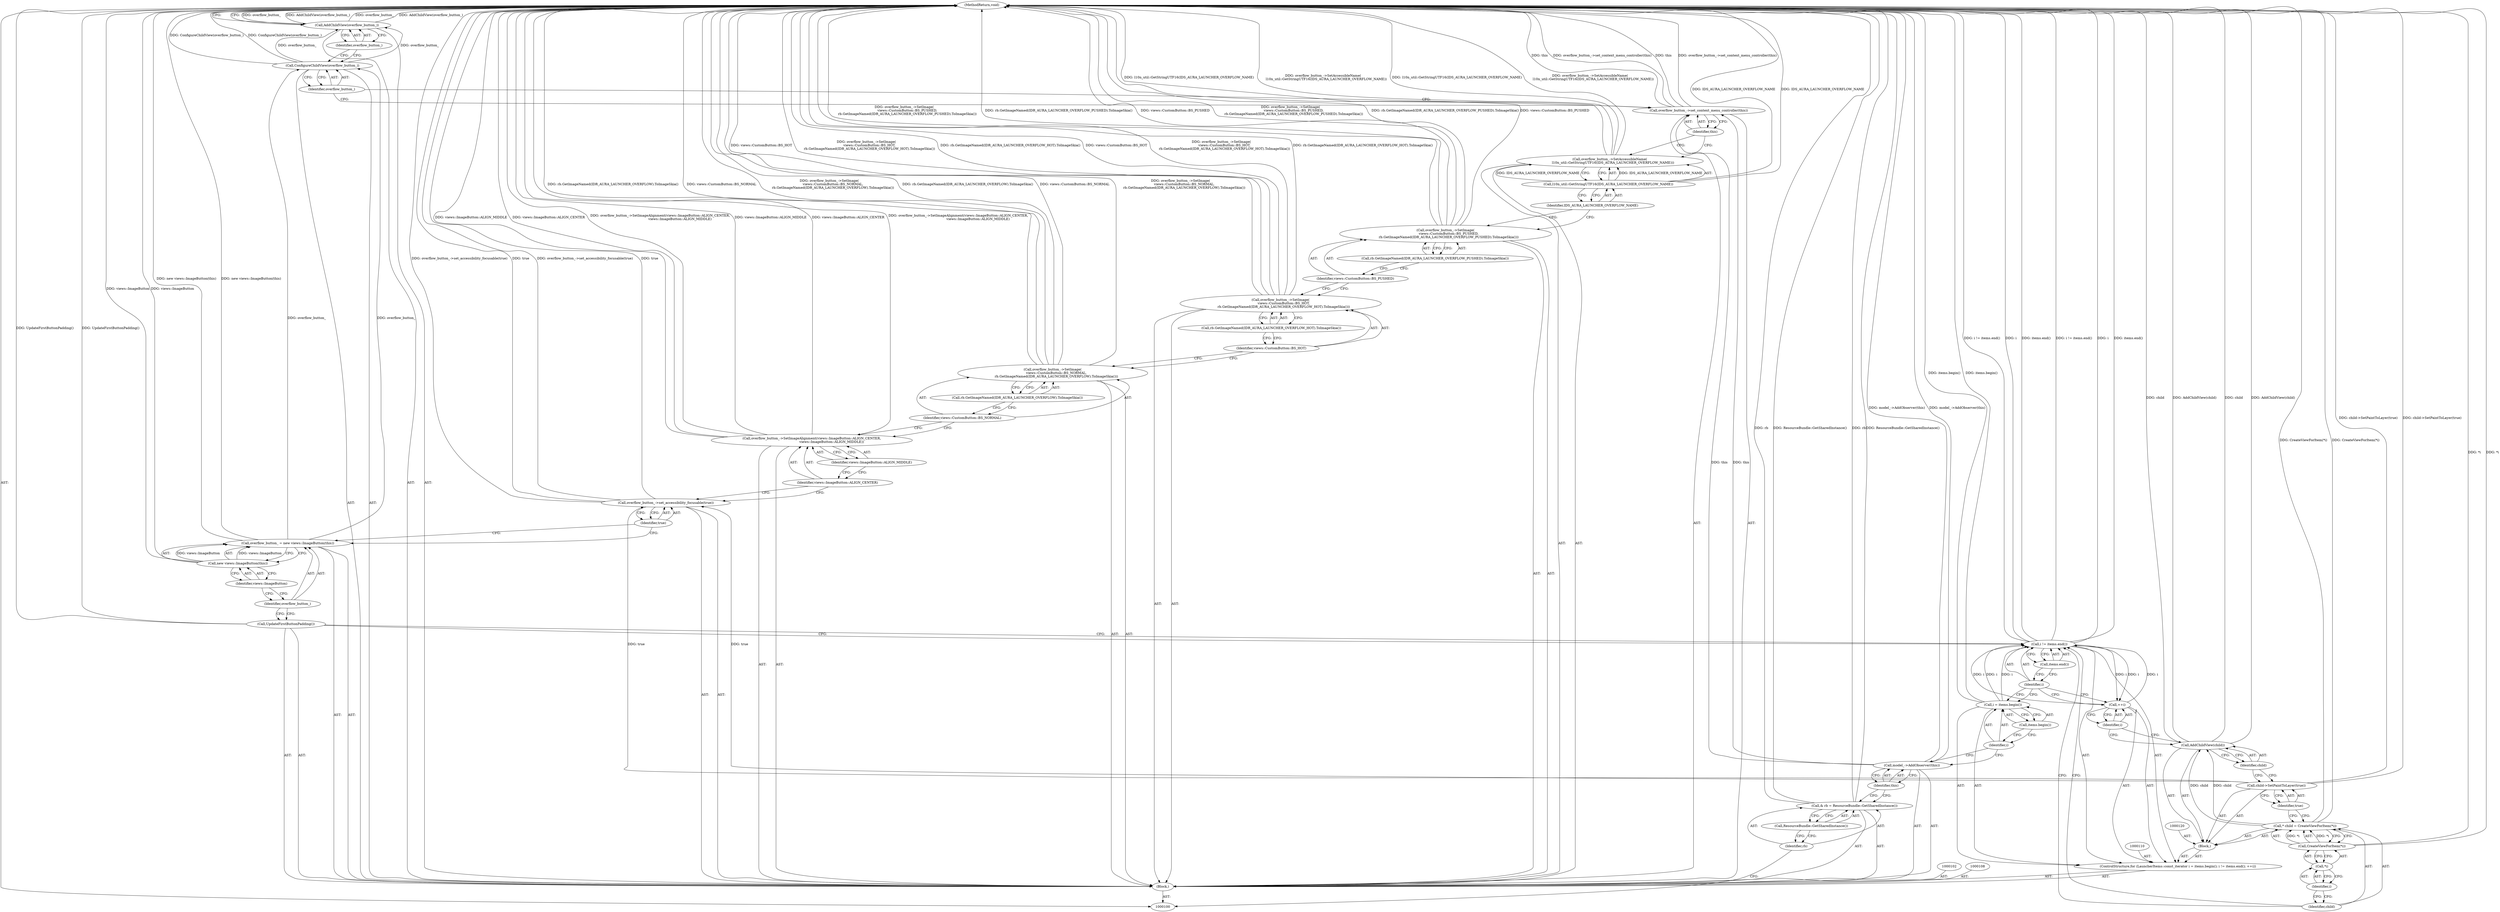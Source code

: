 digraph "0_Chrome_3475f5e448ddf5e48888f3d0563245cc46e3c98b_2" {
"1000158" [label="(MethodReturn,void)"];
"1000101" [label="(Block,)"];
"1000129" [label="(Identifier,child)"];
"1000128" [label="(Call,AddChildView(child))"];
"1000130" [label="(Call,UpdateFirstButtonPadding())"];
"1000133" [label="(Call,new views::ImageButton(this))"];
"1000134" [label="(Identifier,views::ImageButton)"];
"1000131" [label="(Call,overflow_button_ = new views::ImageButton(this))"];
"1000132" [label="(Identifier,overflow_button_)"];
"1000135" [label="(Call,overflow_button_->set_accessibility_focusable(true))"];
"1000136" [label="(Identifier,true)"];
"1000137" [label="(Call,overflow_button_->SetImageAlignment(views::ImageButton::ALIGN_CENTER,\n                                      views::ImageButton::ALIGN_MIDDLE))"];
"1000138" [label="(Identifier,views::ImageButton::ALIGN_CENTER)"];
"1000139" [label="(Identifier,views::ImageButton::ALIGN_MIDDLE)"];
"1000140" [label="(Call,overflow_button_->SetImage(\n       views::CustomButton::BS_NORMAL,\n       rb.GetImageNamed(IDR_AURA_LAUNCHER_OVERFLOW).ToImageSkia()))"];
"1000141" [label="(Identifier,views::CustomButton::BS_NORMAL)"];
"1000103" [label="(Call,& rb = ResourceBundle::GetSharedInstance())"];
"1000104" [label="(Identifier,rb)"];
"1000105" [label="(Call,ResourceBundle::GetSharedInstance())"];
"1000142" [label="(Call,rb.GetImageNamed(IDR_AURA_LAUNCHER_OVERFLOW).ToImageSkia())"];
"1000143" [label="(Call,overflow_button_->SetImage(\n      views::CustomButton::BS_HOT,\n      rb.GetImageNamed(IDR_AURA_LAUNCHER_OVERFLOW_HOT).ToImageSkia()))"];
"1000144" [label="(Identifier,views::CustomButton::BS_HOT)"];
"1000145" [label="(Call,rb.GetImageNamed(IDR_AURA_LAUNCHER_OVERFLOW_HOT).ToImageSkia())"];
"1000146" [label="(Call,overflow_button_->SetImage(\n      views::CustomButton::BS_PUSHED,\n      rb.GetImageNamed(IDR_AURA_LAUNCHER_OVERFLOW_PUSHED).ToImageSkia()))"];
"1000147" [label="(Identifier,views::CustomButton::BS_PUSHED)"];
"1000148" [label="(Call,rb.GetImageNamed(IDR_AURA_LAUNCHER_OVERFLOW_PUSHED).ToImageSkia())"];
"1000149" [label="(Call,overflow_button_->SetAccessibleName(\n      l10n_util::GetStringUTF16(IDS_AURA_LAUNCHER_OVERFLOW_NAME)))"];
"1000151" [label="(Identifier,IDS_AURA_LAUNCHER_OVERFLOW_NAME)"];
"1000150" [label="(Call,l10n_util::GetStringUTF16(IDS_AURA_LAUNCHER_OVERFLOW_NAME))"];
"1000152" [label="(Call,overflow_button_->set_context_menu_controller(this))"];
"1000153" [label="(Identifier,this)"];
"1000106" [label="(Call,model_->AddObserver(this))"];
"1000107" [label="(Identifier,this)"];
"1000154" [label="(Call,ConfigureChildView(overflow_button_))"];
"1000155" [label="(Identifier,overflow_button_)"];
"1000157" [label="(Identifier,overflow_button_)"];
"1000156" [label="(Call,AddChildView(overflow_button_))"];
"1000109" [label="(ControlStructure,for (LauncherItems::const_iterator i = items.begin(); i != items.end(); ++i))"];
"1000111" [label="(Call,i = items.begin())"];
"1000112" [label="(Identifier,i)"];
"1000113" [label="(Call,items.begin())"];
"1000114" [label="(Call,i != items.end())"];
"1000115" [label="(Identifier,i)"];
"1000116" [label="(Call,items.end())"];
"1000117" [label="(Call,++i)"];
"1000118" [label="(Identifier,i)"];
"1000121" [label="(Call,* child = CreateViewForItem(*i))"];
"1000122" [label="(Identifier,child)"];
"1000123" [label="(Call,CreateViewForItem(*i))"];
"1000119" [label="(Block,)"];
"1000124" [label="(Call,*i)"];
"1000125" [label="(Identifier,i)"];
"1000127" [label="(Identifier,true)"];
"1000126" [label="(Call,child->SetPaintToLayer(true))"];
"1000158" -> "1000100"  [label="AST: "];
"1000158" -> "1000156"  [label="CFG: "];
"1000140" -> "1000158"  [label="DDG: rb.GetImageNamed(IDR_AURA_LAUNCHER_OVERFLOW).ToImageSkia()"];
"1000140" -> "1000158"  [label="DDG: views::CustomButton::BS_NORMAL"];
"1000140" -> "1000158"  [label="DDG: overflow_button_->SetImage(\n       views::CustomButton::BS_NORMAL,\n       rb.GetImageNamed(IDR_AURA_LAUNCHER_OVERFLOW).ToImageSkia())"];
"1000150" -> "1000158"  [label="DDG: IDS_AURA_LAUNCHER_OVERFLOW_NAME"];
"1000156" -> "1000158"  [label="DDG: overflow_button_"];
"1000156" -> "1000158"  [label="DDG: AddChildView(overflow_button_)"];
"1000103" -> "1000158"  [label="DDG: rb"];
"1000103" -> "1000158"  [label="DDG: ResourceBundle::GetSharedInstance()"];
"1000114" -> "1000158"  [label="DDG: i != items.end()"];
"1000114" -> "1000158"  [label="DDG: i"];
"1000114" -> "1000158"  [label="DDG: items.end()"];
"1000152" -> "1000158"  [label="DDG: this"];
"1000152" -> "1000158"  [label="DDG: overflow_button_->set_context_menu_controller(this)"];
"1000131" -> "1000158"  [label="DDG: new views::ImageButton(this)"];
"1000154" -> "1000158"  [label="DDG: ConfigureChildView(overflow_button_)"];
"1000149" -> "1000158"  [label="DDG: l10n_util::GetStringUTF16(IDS_AURA_LAUNCHER_OVERFLOW_NAME)"];
"1000149" -> "1000158"  [label="DDG: overflow_button_->SetAccessibleName(\n      l10n_util::GetStringUTF16(IDS_AURA_LAUNCHER_OVERFLOW_NAME))"];
"1000146" -> "1000158"  [label="DDG: overflow_button_->SetImage(\n      views::CustomButton::BS_PUSHED,\n      rb.GetImageNamed(IDR_AURA_LAUNCHER_OVERFLOW_PUSHED).ToImageSkia())"];
"1000146" -> "1000158"  [label="DDG: rb.GetImageNamed(IDR_AURA_LAUNCHER_OVERFLOW_PUSHED).ToImageSkia()"];
"1000146" -> "1000158"  [label="DDG: views::CustomButton::BS_PUSHED"];
"1000130" -> "1000158"  [label="DDG: UpdateFirstButtonPadding()"];
"1000126" -> "1000158"  [label="DDG: child->SetPaintToLayer(true)"];
"1000121" -> "1000158"  [label="DDG: CreateViewForItem(*i)"];
"1000137" -> "1000158"  [label="DDG: views::ImageButton::ALIGN_MIDDLE"];
"1000137" -> "1000158"  [label="DDG: views::ImageButton::ALIGN_CENTER"];
"1000137" -> "1000158"  [label="DDG: overflow_button_->SetImageAlignment(views::ImageButton::ALIGN_CENTER,\n                                      views::ImageButton::ALIGN_MIDDLE)"];
"1000128" -> "1000158"  [label="DDG: child"];
"1000128" -> "1000158"  [label="DDG: AddChildView(child)"];
"1000143" -> "1000158"  [label="DDG: views::CustomButton::BS_HOT"];
"1000143" -> "1000158"  [label="DDG: overflow_button_->SetImage(\n      views::CustomButton::BS_HOT,\n      rb.GetImageNamed(IDR_AURA_LAUNCHER_OVERFLOW_HOT).ToImageSkia())"];
"1000143" -> "1000158"  [label="DDG: rb.GetImageNamed(IDR_AURA_LAUNCHER_OVERFLOW_HOT).ToImageSkia()"];
"1000133" -> "1000158"  [label="DDG: views::ImageButton"];
"1000135" -> "1000158"  [label="DDG: overflow_button_->set_accessibility_focusable(true)"];
"1000135" -> "1000158"  [label="DDG: true"];
"1000111" -> "1000158"  [label="DDG: items.begin()"];
"1000106" -> "1000158"  [label="DDG: model_->AddObserver(this)"];
"1000123" -> "1000158"  [label="DDG: *i"];
"1000101" -> "1000100"  [label="AST: "];
"1000102" -> "1000101"  [label="AST: "];
"1000103" -> "1000101"  [label="AST: "];
"1000106" -> "1000101"  [label="AST: "];
"1000108" -> "1000101"  [label="AST: "];
"1000109" -> "1000101"  [label="AST: "];
"1000130" -> "1000101"  [label="AST: "];
"1000131" -> "1000101"  [label="AST: "];
"1000135" -> "1000101"  [label="AST: "];
"1000137" -> "1000101"  [label="AST: "];
"1000140" -> "1000101"  [label="AST: "];
"1000143" -> "1000101"  [label="AST: "];
"1000146" -> "1000101"  [label="AST: "];
"1000149" -> "1000101"  [label="AST: "];
"1000152" -> "1000101"  [label="AST: "];
"1000154" -> "1000101"  [label="AST: "];
"1000156" -> "1000101"  [label="AST: "];
"1000129" -> "1000128"  [label="AST: "];
"1000129" -> "1000126"  [label="CFG: "];
"1000128" -> "1000129"  [label="CFG: "];
"1000128" -> "1000119"  [label="AST: "];
"1000128" -> "1000129"  [label="CFG: "];
"1000129" -> "1000128"  [label="AST: "];
"1000118" -> "1000128"  [label="CFG: "];
"1000128" -> "1000158"  [label="DDG: child"];
"1000128" -> "1000158"  [label="DDG: AddChildView(child)"];
"1000121" -> "1000128"  [label="DDG: child"];
"1000130" -> "1000101"  [label="AST: "];
"1000130" -> "1000114"  [label="CFG: "];
"1000132" -> "1000130"  [label="CFG: "];
"1000130" -> "1000158"  [label="DDG: UpdateFirstButtonPadding()"];
"1000133" -> "1000131"  [label="AST: "];
"1000133" -> "1000134"  [label="CFG: "];
"1000134" -> "1000133"  [label="AST: "];
"1000131" -> "1000133"  [label="CFG: "];
"1000133" -> "1000158"  [label="DDG: views::ImageButton"];
"1000133" -> "1000131"  [label="DDG: views::ImageButton"];
"1000134" -> "1000133"  [label="AST: "];
"1000134" -> "1000132"  [label="CFG: "];
"1000133" -> "1000134"  [label="CFG: "];
"1000131" -> "1000101"  [label="AST: "];
"1000131" -> "1000133"  [label="CFG: "];
"1000132" -> "1000131"  [label="AST: "];
"1000133" -> "1000131"  [label="AST: "];
"1000136" -> "1000131"  [label="CFG: "];
"1000131" -> "1000158"  [label="DDG: new views::ImageButton(this)"];
"1000133" -> "1000131"  [label="DDG: views::ImageButton"];
"1000131" -> "1000154"  [label="DDG: overflow_button_"];
"1000132" -> "1000131"  [label="AST: "];
"1000132" -> "1000130"  [label="CFG: "];
"1000134" -> "1000132"  [label="CFG: "];
"1000135" -> "1000101"  [label="AST: "];
"1000135" -> "1000136"  [label="CFG: "];
"1000136" -> "1000135"  [label="AST: "];
"1000138" -> "1000135"  [label="CFG: "];
"1000135" -> "1000158"  [label="DDG: overflow_button_->set_accessibility_focusable(true)"];
"1000135" -> "1000158"  [label="DDG: true"];
"1000126" -> "1000135"  [label="DDG: true"];
"1000136" -> "1000135"  [label="AST: "];
"1000136" -> "1000131"  [label="CFG: "];
"1000135" -> "1000136"  [label="CFG: "];
"1000137" -> "1000101"  [label="AST: "];
"1000137" -> "1000139"  [label="CFG: "];
"1000138" -> "1000137"  [label="AST: "];
"1000139" -> "1000137"  [label="AST: "];
"1000141" -> "1000137"  [label="CFG: "];
"1000137" -> "1000158"  [label="DDG: views::ImageButton::ALIGN_MIDDLE"];
"1000137" -> "1000158"  [label="DDG: views::ImageButton::ALIGN_CENTER"];
"1000137" -> "1000158"  [label="DDG: overflow_button_->SetImageAlignment(views::ImageButton::ALIGN_CENTER,\n                                      views::ImageButton::ALIGN_MIDDLE)"];
"1000138" -> "1000137"  [label="AST: "];
"1000138" -> "1000135"  [label="CFG: "];
"1000139" -> "1000138"  [label="CFG: "];
"1000139" -> "1000137"  [label="AST: "];
"1000139" -> "1000138"  [label="CFG: "];
"1000137" -> "1000139"  [label="CFG: "];
"1000140" -> "1000101"  [label="AST: "];
"1000140" -> "1000142"  [label="CFG: "];
"1000141" -> "1000140"  [label="AST: "];
"1000142" -> "1000140"  [label="AST: "];
"1000144" -> "1000140"  [label="CFG: "];
"1000140" -> "1000158"  [label="DDG: rb.GetImageNamed(IDR_AURA_LAUNCHER_OVERFLOW).ToImageSkia()"];
"1000140" -> "1000158"  [label="DDG: views::CustomButton::BS_NORMAL"];
"1000140" -> "1000158"  [label="DDG: overflow_button_->SetImage(\n       views::CustomButton::BS_NORMAL,\n       rb.GetImageNamed(IDR_AURA_LAUNCHER_OVERFLOW).ToImageSkia())"];
"1000141" -> "1000140"  [label="AST: "];
"1000141" -> "1000137"  [label="CFG: "];
"1000142" -> "1000141"  [label="CFG: "];
"1000103" -> "1000101"  [label="AST: "];
"1000103" -> "1000105"  [label="CFG: "];
"1000104" -> "1000103"  [label="AST: "];
"1000105" -> "1000103"  [label="AST: "];
"1000107" -> "1000103"  [label="CFG: "];
"1000103" -> "1000158"  [label="DDG: rb"];
"1000103" -> "1000158"  [label="DDG: ResourceBundle::GetSharedInstance()"];
"1000104" -> "1000103"  [label="AST: "];
"1000104" -> "1000100"  [label="CFG: "];
"1000105" -> "1000104"  [label="CFG: "];
"1000105" -> "1000103"  [label="AST: "];
"1000105" -> "1000104"  [label="CFG: "];
"1000103" -> "1000105"  [label="CFG: "];
"1000142" -> "1000140"  [label="AST: "];
"1000142" -> "1000141"  [label="CFG: "];
"1000140" -> "1000142"  [label="CFG: "];
"1000143" -> "1000101"  [label="AST: "];
"1000143" -> "1000145"  [label="CFG: "];
"1000144" -> "1000143"  [label="AST: "];
"1000145" -> "1000143"  [label="AST: "];
"1000147" -> "1000143"  [label="CFG: "];
"1000143" -> "1000158"  [label="DDG: views::CustomButton::BS_HOT"];
"1000143" -> "1000158"  [label="DDG: overflow_button_->SetImage(\n      views::CustomButton::BS_HOT,\n      rb.GetImageNamed(IDR_AURA_LAUNCHER_OVERFLOW_HOT).ToImageSkia())"];
"1000143" -> "1000158"  [label="DDG: rb.GetImageNamed(IDR_AURA_LAUNCHER_OVERFLOW_HOT).ToImageSkia()"];
"1000144" -> "1000143"  [label="AST: "];
"1000144" -> "1000140"  [label="CFG: "];
"1000145" -> "1000144"  [label="CFG: "];
"1000145" -> "1000143"  [label="AST: "];
"1000145" -> "1000144"  [label="CFG: "];
"1000143" -> "1000145"  [label="CFG: "];
"1000146" -> "1000101"  [label="AST: "];
"1000146" -> "1000148"  [label="CFG: "];
"1000147" -> "1000146"  [label="AST: "];
"1000148" -> "1000146"  [label="AST: "];
"1000151" -> "1000146"  [label="CFG: "];
"1000146" -> "1000158"  [label="DDG: overflow_button_->SetImage(\n      views::CustomButton::BS_PUSHED,\n      rb.GetImageNamed(IDR_AURA_LAUNCHER_OVERFLOW_PUSHED).ToImageSkia())"];
"1000146" -> "1000158"  [label="DDG: rb.GetImageNamed(IDR_AURA_LAUNCHER_OVERFLOW_PUSHED).ToImageSkia()"];
"1000146" -> "1000158"  [label="DDG: views::CustomButton::BS_PUSHED"];
"1000147" -> "1000146"  [label="AST: "];
"1000147" -> "1000143"  [label="CFG: "];
"1000148" -> "1000147"  [label="CFG: "];
"1000148" -> "1000146"  [label="AST: "];
"1000148" -> "1000147"  [label="CFG: "];
"1000146" -> "1000148"  [label="CFG: "];
"1000149" -> "1000101"  [label="AST: "];
"1000149" -> "1000150"  [label="CFG: "];
"1000150" -> "1000149"  [label="AST: "];
"1000153" -> "1000149"  [label="CFG: "];
"1000149" -> "1000158"  [label="DDG: l10n_util::GetStringUTF16(IDS_AURA_LAUNCHER_OVERFLOW_NAME)"];
"1000149" -> "1000158"  [label="DDG: overflow_button_->SetAccessibleName(\n      l10n_util::GetStringUTF16(IDS_AURA_LAUNCHER_OVERFLOW_NAME))"];
"1000150" -> "1000149"  [label="DDG: IDS_AURA_LAUNCHER_OVERFLOW_NAME"];
"1000151" -> "1000150"  [label="AST: "];
"1000151" -> "1000146"  [label="CFG: "];
"1000150" -> "1000151"  [label="CFG: "];
"1000150" -> "1000149"  [label="AST: "];
"1000150" -> "1000151"  [label="CFG: "];
"1000151" -> "1000150"  [label="AST: "];
"1000149" -> "1000150"  [label="CFG: "];
"1000150" -> "1000158"  [label="DDG: IDS_AURA_LAUNCHER_OVERFLOW_NAME"];
"1000150" -> "1000149"  [label="DDG: IDS_AURA_LAUNCHER_OVERFLOW_NAME"];
"1000152" -> "1000101"  [label="AST: "];
"1000152" -> "1000153"  [label="CFG: "];
"1000153" -> "1000152"  [label="AST: "];
"1000155" -> "1000152"  [label="CFG: "];
"1000152" -> "1000158"  [label="DDG: this"];
"1000152" -> "1000158"  [label="DDG: overflow_button_->set_context_menu_controller(this)"];
"1000106" -> "1000152"  [label="DDG: this"];
"1000153" -> "1000152"  [label="AST: "];
"1000153" -> "1000149"  [label="CFG: "];
"1000152" -> "1000153"  [label="CFG: "];
"1000106" -> "1000101"  [label="AST: "];
"1000106" -> "1000107"  [label="CFG: "];
"1000107" -> "1000106"  [label="AST: "];
"1000112" -> "1000106"  [label="CFG: "];
"1000106" -> "1000158"  [label="DDG: model_->AddObserver(this)"];
"1000106" -> "1000152"  [label="DDG: this"];
"1000107" -> "1000106"  [label="AST: "];
"1000107" -> "1000103"  [label="CFG: "];
"1000106" -> "1000107"  [label="CFG: "];
"1000154" -> "1000101"  [label="AST: "];
"1000154" -> "1000155"  [label="CFG: "];
"1000155" -> "1000154"  [label="AST: "];
"1000157" -> "1000154"  [label="CFG: "];
"1000154" -> "1000158"  [label="DDG: ConfigureChildView(overflow_button_)"];
"1000131" -> "1000154"  [label="DDG: overflow_button_"];
"1000154" -> "1000156"  [label="DDG: overflow_button_"];
"1000155" -> "1000154"  [label="AST: "];
"1000155" -> "1000152"  [label="CFG: "];
"1000154" -> "1000155"  [label="CFG: "];
"1000157" -> "1000156"  [label="AST: "];
"1000157" -> "1000154"  [label="CFG: "];
"1000156" -> "1000157"  [label="CFG: "];
"1000156" -> "1000101"  [label="AST: "];
"1000156" -> "1000157"  [label="CFG: "];
"1000157" -> "1000156"  [label="AST: "];
"1000158" -> "1000156"  [label="CFG: "];
"1000156" -> "1000158"  [label="DDG: overflow_button_"];
"1000156" -> "1000158"  [label="DDG: AddChildView(overflow_button_)"];
"1000154" -> "1000156"  [label="DDG: overflow_button_"];
"1000109" -> "1000101"  [label="AST: "];
"1000110" -> "1000109"  [label="AST: "];
"1000111" -> "1000109"  [label="AST: "];
"1000114" -> "1000109"  [label="AST: "];
"1000117" -> "1000109"  [label="AST: "];
"1000119" -> "1000109"  [label="AST: "];
"1000111" -> "1000109"  [label="AST: "];
"1000111" -> "1000113"  [label="CFG: "];
"1000112" -> "1000111"  [label="AST: "];
"1000113" -> "1000111"  [label="AST: "];
"1000115" -> "1000111"  [label="CFG: "];
"1000111" -> "1000158"  [label="DDG: items.begin()"];
"1000111" -> "1000114"  [label="DDG: i"];
"1000112" -> "1000111"  [label="AST: "];
"1000112" -> "1000106"  [label="CFG: "];
"1000113" -> "1000112"  [label="CFG: "];
"1000113" -> "1000111"  [label="AST: "];
"1000113" -> "1000112"  [label="CFG: "];
"1000111" -> "1000113"  [label="CFG: "];
"1000114" -> "1000109"  [label="AST: "];
"1000114" -> "1000116"  [label="CFG: "];
"1000115" -> "1000114"  [label="AST: "];
"1000116" -> "1000114"  [label="AST: "];
"1000122" -> "1000114"  [label="CFG: "];
"1000130" -> "1000114"  [label="CFG: "];
"1000114" -> "1000158"  [label="DDG: i != items.end()"];
"1000114" -> "1000158"  [label="DDG: i"];
"1000114" -> "1000158"  [label="DDG: items.end()"];
"1000117" -> "1000114"  [label="DDG: i"];
"1000111" -> "1000114"  [label="DDG: i"];
"1000114" -> "1000117"  [label="DDG: i"];
"1000115" -> "1000114"  [label="AST: "];
"1000115" -> "1000111"  [label="CFG: "];
"1000115" -> "1000117"  [label="CFG: "];
"1000116" -> "1000115"  [label="CFG: "];
"1000116" -> "1000114"  [label="AST: "];
"1000116" -> "1000115"  [label="CFG: "];
"1000114" -> "1000116"  [label="CFG: "];
"1000117" -> "1000109"  [label="AST: "];
"1000117" -> "1000118"  [label="CFG: "];
"1000118" -> "1000117"  [label="AST: "];
"1000115" -> "1000117"  [label="CFG: "];
"1000117" -> "1000114"  [label="DDG: i"];
"1000114" -> "1000117"  [label="DDG: i"];
"1000118" -> "1000117"  [label="AST: "];
"1000118" -> "1000128"  [label="CFG: "];
"1000117" -> "1000118"  [label="CFG: "];
"1000121" -> "1000119"  [label="AST: "];
"1000121" -> "1000123"  [label="CFG: "];
"1000122" -> "1000121"  [label="AST: "];
"1000123" -> "1000121"  [label="AST: "];
"1000127" -> "1000121"  [label="CFG: "];
"1000121" -> "1000158"  [label="DDG: CreateViewForItem(*i)"];
"1000123" -> "1000121"  [label="DDG: *i"];
"1000121" -> "1000128"  [label="DDG: child"];
"1000122" -> "1000121"  [label="AST: "];
"1000122" -> "1000114"  [label="CFG: "];
"1000125" -> "1000122"  [label="CFG: "];
"1000123" -> "1000121"  [label="AST: "];
"1000123" -> "1000124"  [label="CFG: "];
"1000124" -> "1000123"  [label="AST: "];
"1000121" -> "1000123"  [label="CFG: "];
"1000123" -> "1000158"  [label="DDG: *i"];
"1000123" -> "1000121"  [label="DDG: *i"];
"1000119" -> "1000109"  [label="AST: "];
"1000120" -> "1000119"  [label="AST: "];
"1000121" -> "1000119"  [label="AST: "];
"1000126" -> "1000119"  [label="AST: "];
"1000128" -> "1000119"  [label="AST: "];
"1000124" -> "1000123"  [label="AST: "];
"1000124" -> "1000125"  [label="CFG: "];
"1000125" -> "1000124"  [label="AST: "];
"1000123" -> "1000124"  [label="CFG: "];
"1000125" -> "1000124"  [label="AST: "];
"1000125" -> "1000122"  [label="CFG: "];
"1000124" -> "1000125"  [label="CFG: "];
"1000127" -> "1000126"  [label="AST: "];
"1000127" -> "1000121"  [label="CFG: "];
"1000126" -> "1000127"  [label="CFG: "];
"1000126" -> "1000119"  [label="AST: "];
"1000126" -> "1000127"  [label="CFG: "];
"1000127" -> "1000126"  [label="AST: "];
"1000129" -> "1000126"  [label="CFG: "];
"1000126" -> "1000158"  [label="DDG: child->SetPaintToLayer(true)"];
"1000126" -> "1000135"  [label="DDG: true"];
}

